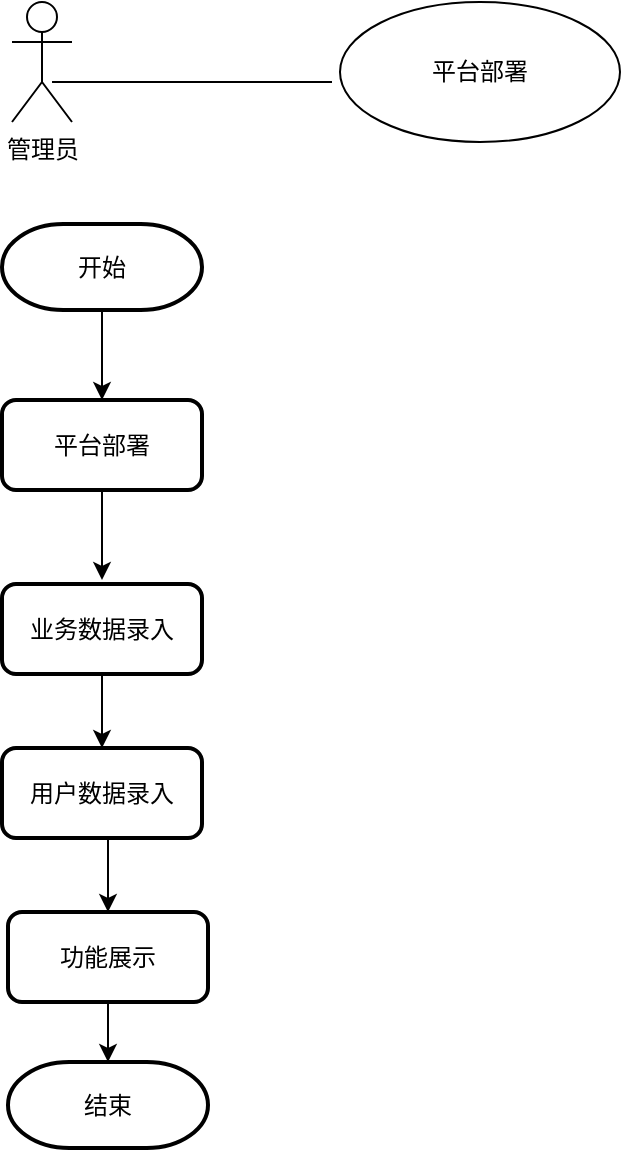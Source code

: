 <mxfile version="22.1.8" type="github">
  <diagram name="第 1 页" id="HB284_CWQ_KDx8G2S1ZG">
    <mxGraphModel dx="1221" dy="725" grid="0" gridSize="10" guides="1" tooltips="1" connect="1" arrows="0" fold="1" page="1" pageScale="1" pageWidth="827" pageHeight="1169" math="0" shadow="0">
      <root>
        <mxCell id="0" />
        <mxCell id="1" parent="0" />
        <mxCell id="JuqgPhchAACRcupWCWXH-5" value="管理员" style="shape=umlActor;verticalLabelPosition=bottom;verticalAlign=top;html=1;" vertex="1" parent="1">
          <mxGeometry x="91" y="37" width="30" height="60" as="geometry" />
        </mxCell>
        <mxCell id="JuqgPhchAACRcupWCWXH-6" value="平台部署" style="ellipse;whiteSpace=wrap;html=1;" vertex="1" parent="1">
          <mxGeometry x="255" y="37" width="140" height="70" as="geometry" />
        </mxCell>
        <mxCell id="JuqgPhchAACRcupWCWXH-16" value="" style="endArrow=none;html=1;rounded=0;exitX=0.667;exitY=0.667;exitDx=0;exitDy=0;exitPerimeter=0;strokeColor=default;" edge="1" parent="1" source="JuqgPhchAACRcupWCWXH-5">
          <mxGeometry relative="1" as="geometry">
            <mxPoint x="101" y="67" as="sourcePoint" />
            <mxPoint x="251" y="77" as="targetPoint" />
          </mxGeometry>
        </mxCell>
        <mxCell id="JuqgPhchAACRcupWCWXH-20" style="edgeStyle=orthogonalEdgeStyle;rounded=0;orthogonalLoop=1;jettySize=auto;html=1;exitX=0.5;exitY=1;exitDx=0;exitDy=0;exitPerimeter=0;entryX=0.5;entryY=0;entryDx=0;entryDy=0;" edge="1" parent="1" source="JuqgPhchAACRcupWCWXH-17" target="JuqgPhchAACRcupWCWXH-18">
          <mxGeometry relative="1" as="geometry">
            <mxPoint x="136" y="222.667" as="targetPoint" />
          </mxGeometry>
        </mxCell>
        <mxCell id="JuqgPhchAACRcupWCWXH-17" value="开始" style="strokeWidth=2;html=1;shape=mxgraph.flowchart.terminator;whiteSpace=wrap;" vertex="1" parent="1">
          <mxGeometry x="86" y="148" width="100" height="43" as="geometry" />
        </mxCell>
        <mxCell id="JuqgPhchAACRcupWCWXH-21" style="edgeStyle=orthogonalEdgeStyle;rounded=0;orthogonalLoop=1;jettySize=auto;html=1;exitX=0.5;exitY=1;exitDx=0;exitDy=0;entryX=0.5;entryY=0;entryDx=0;entryDy=0;" edge="1" parent="1" source="JuqgPhchAACRcupWCWXH-18">
          <mxGeometry relative="1" as="geometry">
            <mxPoint x="136" y="326" as="targetPoint" />
          </mxGeometry>
        </mxCell>
        <mxCell id="JuqgPhchAACRcupWCWXH-18" value="平台部署" style="rounded=1;whiteSpace=wrap;html=1;absoluteArcSize=1;arcSize=14;strokeWidth=2;" vertex="1" parent="1">
          <mxGeometry x="86" y="236" width="100" height="45" as="geometry" />
        </mxCell>
        <mxCell id="JuqgPhchAACRcupWCWXH-31" style="edgeStyle=orthogonalEdgeStyle;rounded=0;orthogonalLoop=1;jettySize=auto;html=1;exitX=0.5;exitY=1;exitDx=0;exitDy=0;entryX=0.5;entryY=0;entryDx=0;entryDy=0;" edge="1" parent="1" source="JuqgPhchAACRcupWCWXH-24" target="JuqgPhchAACRcupWCWXH-25">
          <mxGeometry relative="1" as="geometry" />
        </mxCell>
        <mxCell id="JuqgPhchAACRcupWCWXH-24" value="业务数据录入" style="rounded=1;whiteSpace=wrap;html=1;absoluteArcSize=1;arcSize=14;strokeWidth=2;" vertex="1" parent="1">
          <mxGeometry x="86" y="328" width="100" height="45" as="geometry" />
        </mxCell>
        <mxCell id="JuqgPhchAACRcupWCWXH-32" style="edgeStyle=orthogonalEdgeStyle;rounded=0;orthogonalLoop=1;jettySize=auto;html=1;exitX=0.5;exitY=1;exitDx=0;exitDy=0;entryX=0.5;entryY=0;entryDx=0;entryDy=0;" edge="1" parent="1" source="JuqgPhchAACRcupWCWXH-25" target="JuqgPhchAACRcupWCWXH-26">
          <mxGeometry relative="1" as="geometry" />
        </mxCell>
        <mxCell id="JuqgPhchAACRcupWCWXH-25" value="用户数据录入" style="rounded=1;whiteSpace=wrap;html=1;absoluteArcSize=1;arcSize=14;strokeWidth=2;" vertex="1" parent="1">
          <mxGeometry x="86" y="410" width="100" height="45" as="geometry" />
        </mxCell>
        <mxCell id="JuqgPhchAACRcupWCWXH-26" value="功能展示" style="rounded=1;whiteSpace=wrap;html=1;absoluteArcSize=1;arcSize=14;strokeWidth=2;" vertex="1" parent="1">
          <mxGeometry x="89" y="492" width="100" height="45" as="geometry" />
        </mxCell>
        <mxCell id="JuqgPhchAACRcupWCWXH-33" value="结束" style="strokeWidth=2;html=1;shape=mxgraph.flowchart.terminator;whiteSpace=wrap;" vertex="1" parent="1">
          <mxGeometry x="89" y="567" width="100" height="43" as="geometry" />
        </mxCell>
        <mxCell id="JuqgPhchAACRcupWCWXH-34" style="edgeStyle=orthogonalEdgeStyle;rounded=0;orthogonalLoop=1;jettySize=auto;html=1;exitX=0.5;exitY=1;exitDx=0;exitDy=0;entryX=0.5;entryY=0;entryDx=0;entryDy=0;entryPerimeter=0;" edge="1" parent="1" source="JuqgPhchAACRcupWCWXH-26" target="JuqgPhchAACRcupWCWXH-33">
          <mxGeometry relative="1" as="geometry" />
        </mxCell>
      </root>
    </mxGraphModel>
  </diagram>
</mxfile>
